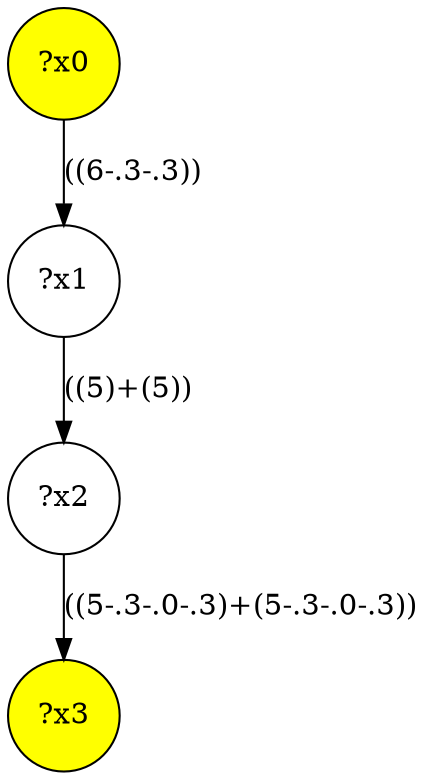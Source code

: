 digraph g {
	x0 [fillcolor="yellow", style="filled," shape=circle, label="?x0"];
	x3 [fillcolor="yellow", style="filled," shape=circle, label="?x3"];
	x1 [shape=circle, label="?x1"];
	x0 -> x1 [label="((6-.3-.3))"];
	x2 [shape=circle, label="?x2"];
	x1 -> x2 [label="((5)+(5))"];
	x2 -> x3 [label="((5-.3-.0-.3)+(5-.3-.0-.3))"];
}
